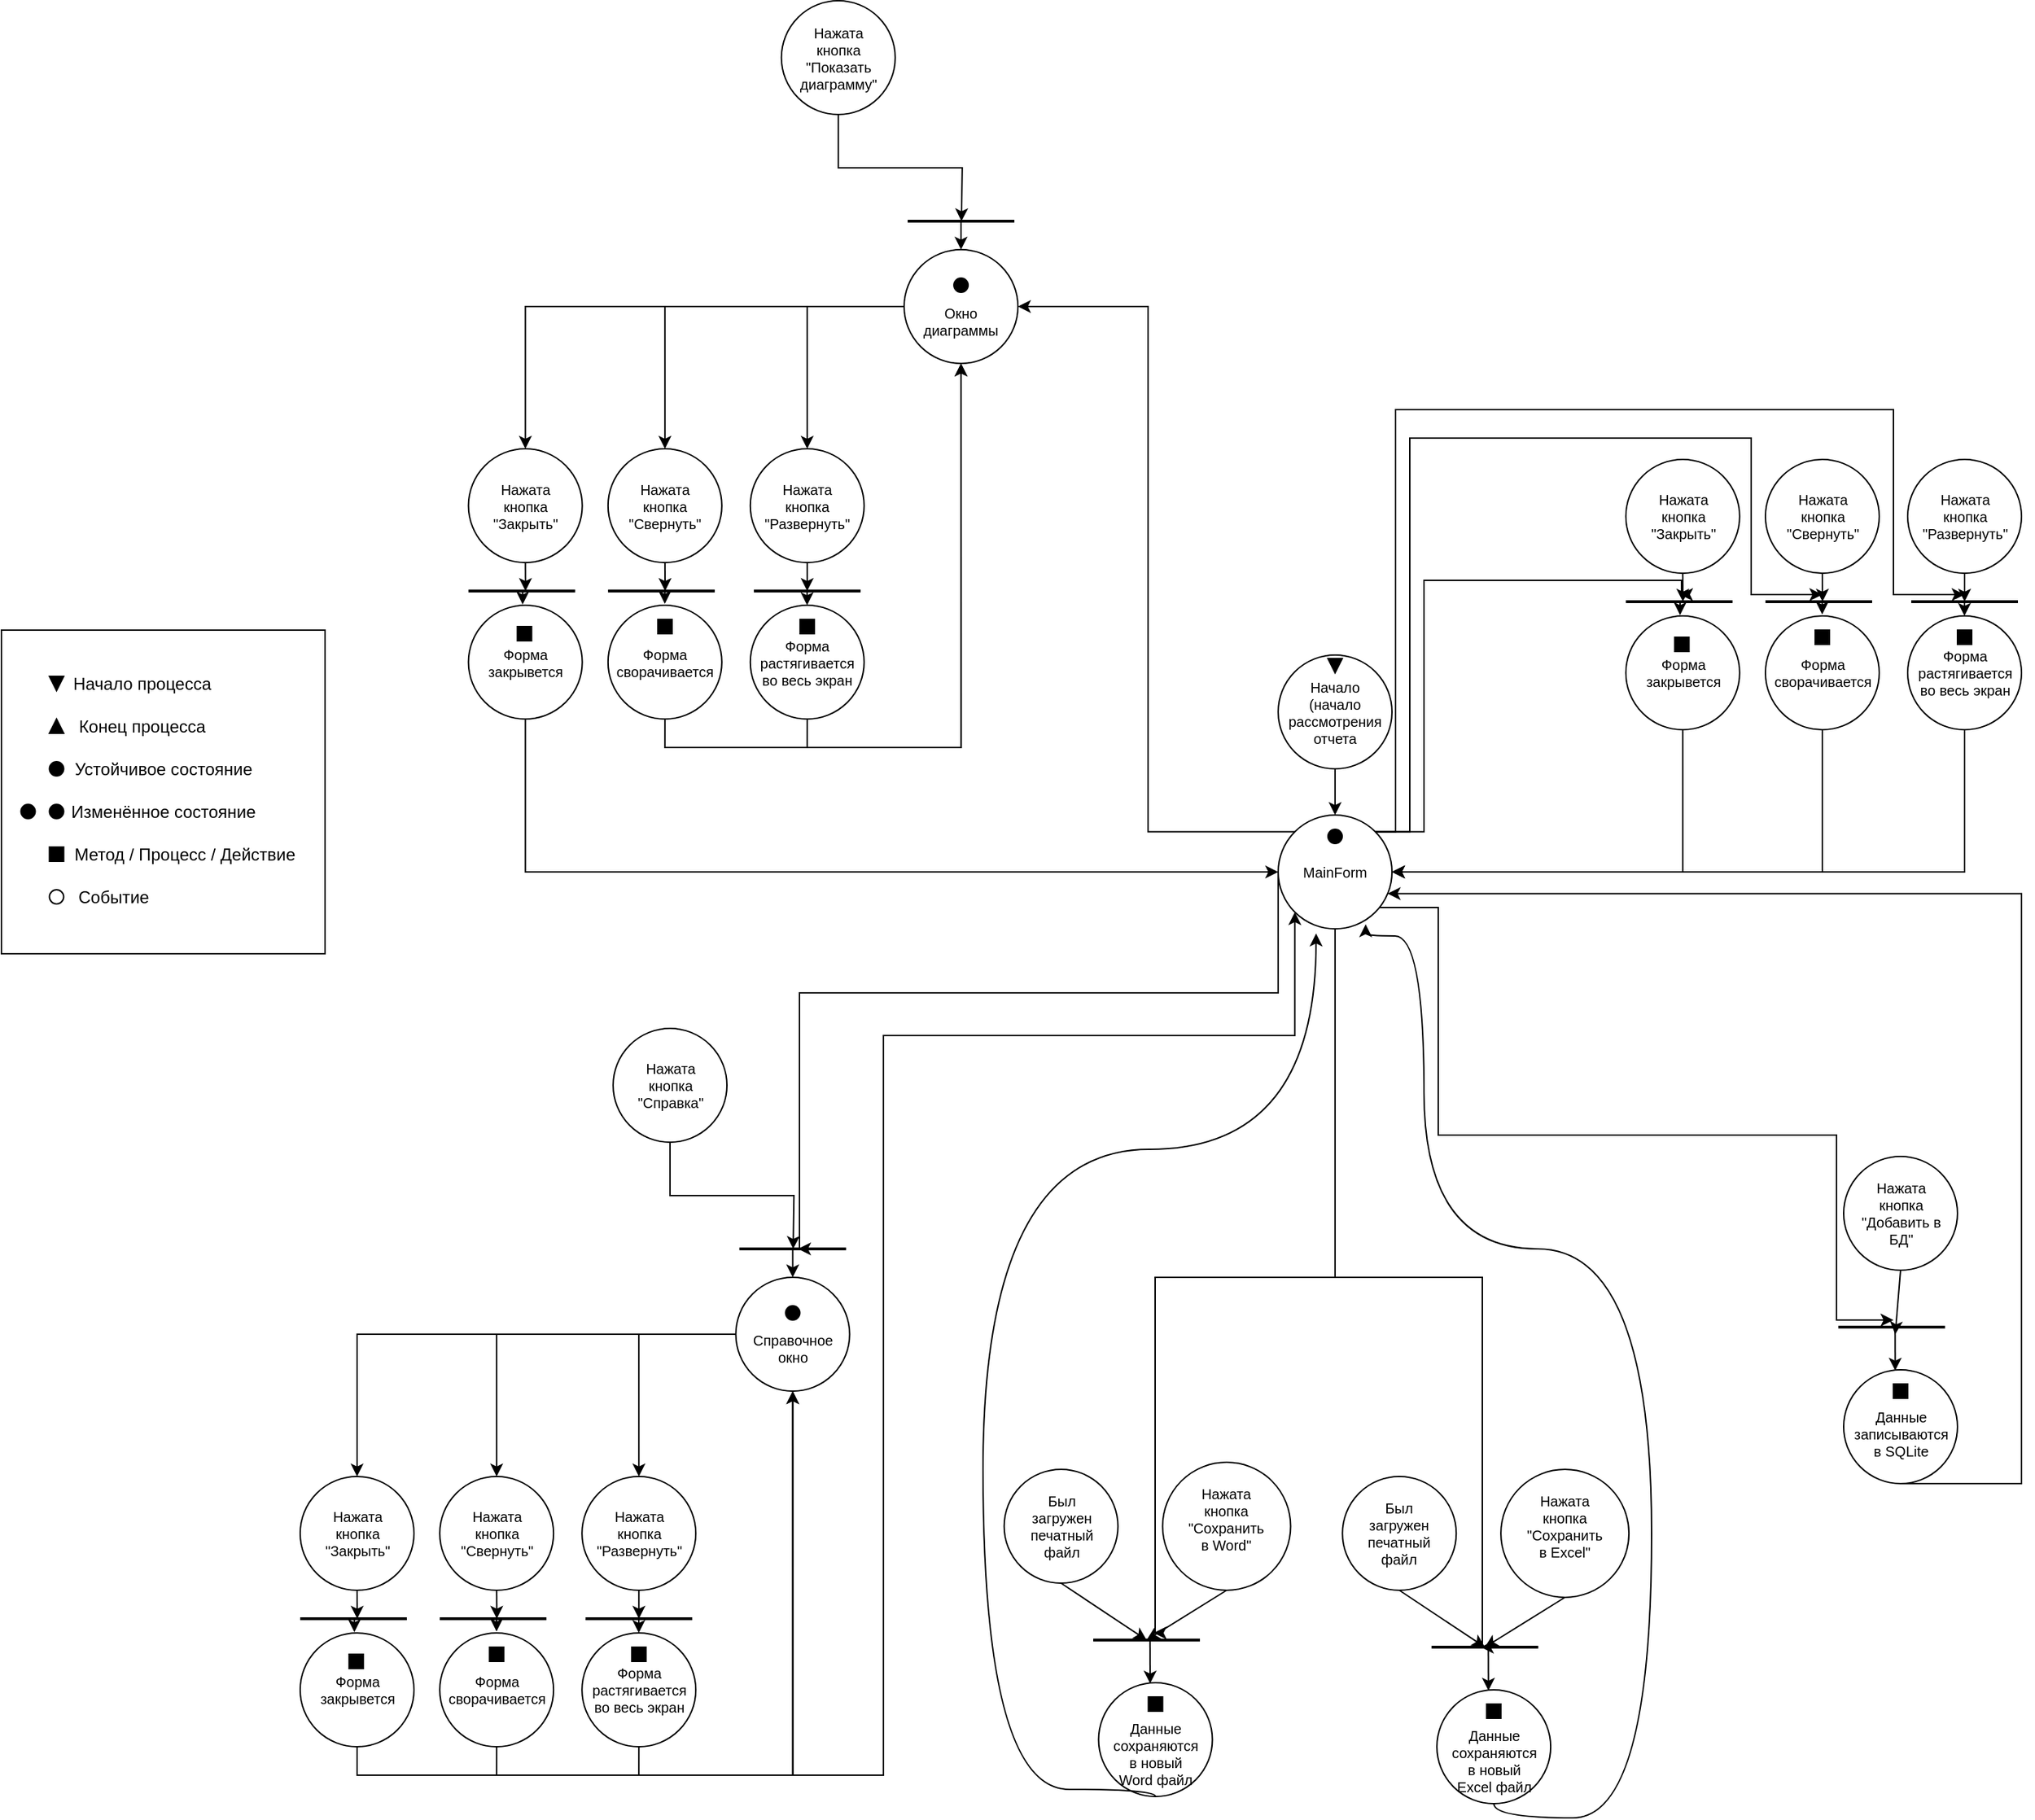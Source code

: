 <mxfile version="23.1.5" type="device">
  <diagram name="Page-1" id="nHMYM724kWh_E-jzE1MM">
    <mxGraphModel dx="3079" dy="2817" grid="1" gridSize="10" guides="1" tooltips="1" connect="1" arrows="1" fold="1" page="1" pageScale="1" pageWidth="850" pageHeight="1400" math="0" shadow="0">
      <root>
        <mxCell id="0" />
        <mxCell id="1" parent="0" />
        <mxCell id="jVnBFIT5BV6Da5XGVnSo-4" value="" style="ellipse;whiteSpace=wrap;html=1;aspect=fixed;fillColor=none;" parent="1" vertex="1">
          <mxGeometry x="397.5" y="32.5" width="80" height="80" as="geometry" />
        </mxCell>
        <mxCell id="jVnBFIT5BV6Da5XGVnSo-5" value="" style="triangle;whiteSpace=wrap;html=1;direction=south;fillColor=#000000;fontColor=#ffffff;strokeColor=#000000;" parent="1" vertex="1">
          <mxGeometry x="-466.25" y="47.5" width="10" height="10" as="geometry" />
        </mxCell>
        <mxCell id="jVnBFIT5BV6Da5XGVnSo-10" value="" style="triangle;whiteSpace=wrap;html=1;direction=south;fillColor=#000000;fontColor=#ffffff;strokeColor=#000000;" parent="1" vertex="1">
          <mxGeometry x="432.5" y="35" width="10" height="10" as="geometry" />
        </mxCell>
        <mxCell id="jVnBFIT5BV6Da5XGVnSo-12" value="Начало процесса" style="text;html=1;align=center;verticalAlign=middle;whiteSpace=wrap;rounded=0;" parent="1" vertex="1">
          <mxGeometry x="-456.25" y="37.5" width="110" height="30" as="geometry" />
        </mxCell>
        <mxCell id="jVnBFIT5BV6Da5XGVnSo-14" value="" style="triangle;whiteSpace=wrap;html=1;direction=north;fillColor=#000000;fontColor=#ffffff;strokeColor=#000000;" parent="1" vertex="1">
          <mxGeometry x="-466.25" y="77.5" width="10" height="10" as="geometry" />
        </mxCell>
        <mxCell id="jVnBFIT5BV6Da5XGVnSo-17" value="Конец процесса" style="text;html=1;align=center;verticalAlign=middle;whiteSpace=wrap;rounded=0;" parent="1" vertex="1">
          <mxGeometry x="-456.25" y="67.5" width="110" height="30" as="geometry" />
        </mxCell>
        <mxCell id="jVnBFIT5BV6Da5XGVnSo-18" value="" style="ellipse;whiteSpace=wrap;html=1;aspect=fixed;fillColor=#000000;" parent="1" vertex="1">
          <mxGeometry x="-466.25" y="107.5" width="10" height="10" as="geometry" />
        </mxCell>
        <mxCell id="jVnBFIT5BV6Da5XGVnSo-19" value="Устойчивое состояние" style="text;html=1;align=center;verticalAlign=middle;whiteSpace=wrap;rounded=0;" parent="1" vertex="1">
          <mxGeometry x="-456.25" y="97.5" width="140" height="30" as="geometry" />
        </mxCell>
        <mxCell id="jVnBFIT5BV6Da5XGVnSo-20" value="" style="ellipse;whiteSpace=wrap;html=1;aspect=fixed;fillColor=#000000;" parent="1" vertex="1">
          <mxGeometry x="-486.25" y="137.5" width="10" height="10" as="geometry" />
        </mxCell>
        <mxCell id="jVnBFIT5BV6Da5XGVnSo-21" value="" style="ellipse;whiteSpace=wrap;html=1;aspect=fixed;fillColor=#000000;" parent="1" vertex="1">
          <mxGeometry x="-466.25" y="137.5" width="10" height="10" as="geometry" />
        </mxCell>
        <mxCell id="jVnBFIT5BV6Da5XGVnSo-23" value="Изменённое состояние" style="text;html=1;align=center;verticalAlign=middle;whiteSpace=wrap;rounded=0;" parent="1" vertex="1">
          <mxGeometry x="-456.25" y="127.5" width="140" height="30" as="geometry" />
        </mxCell>
        <mxCell id="jVnBFIT5BV6Da5XGVnSo-24" value="" style="whiteSpace=wrap;html=1;aspect=fixed;fillColor=#000000;" parent="1" vertex="1">
          <mxGeometry x="-466.25" y="167.5" width="10" height="10" as="geometry" />
        </mxCell>
        <mxCell id="jVnBFIT5BV6Da5XGVnSo-25" value="Метод / Процесс / Действие" style="text;html=1;align=center;verticalAlign=middle;whiteSpace=wrap;rounded=0;" parent="1" vertex="1">
          <mxGeometry x="-456.25" y="157.5" width="170" height="30" as="geometry" />
        </mxCell>
        <mxCell id="jVnBFIT5BV6Da5XGVnSo-26" value="" style="ellipse;whiteSpace=wrap;html=1;aspect=fixed;" parent="1" vertex="1">
          <mxGeometry x="-466.25" y="197.5" width="10" height="10" as="geometry" />
        </mxCell>
        <mxCell id="jVnBFIT5BV6Da5XGVnSo-27" value="Событие" style="text;html=1;align=center;verticalAlign=middle;whiteSpace=wrap;rounded=0;" parent="1" vertex="1">
          <mxGeometry x="-456.25" y="187.5" width="70" height="30" as="geometry" />
        </mxCell>
        <mxCell id="jVnBFIT5BV6Da5XGVnSo-28" value="" style="whiteSpace=wrap;html=1;aspect=fixed;fillColor=none;" parent="1" vertex="1">
          <mxGeometry x="-500" y="15" width="227.5" height="227.5" as="geometry" />
        </mxCell>
        <mxCell id="jVnBFIT5BV6Da5XGVnSo-29" value="&lt;font style=&quot;font-size: 10px;&quot;&gt;Начало (начало рассмотрения отчета&lt;/font&gt;" style="text;html=1;align=center;verticalAlign=middle;rounded=0;fillColor=none;strokeWidth=2;strokeColor=none;fontSize=10;whiteSpace=wrap;" parent="1" vertex="1">
          <mxGeometry x="406.25" y="47.5" width="62.5" height="50" as="geometry" />
        </mxCell>
        <mxCell id="8_V0k7mfxFpGvZP9v4ZQ-107" style="edgeStyle=orthogonalEdgeStyle;rounded=0;orthogonalLoop=1;jettySize=auto;html=1;exitX=0;exitY=0.5;exitDx=0;exitDy=0;" edge="1" parent="1" source="jVnBFIT5BV6Da5XGVnSo-33">
          <mxGeometry relative="1" as="geometry">
            <mxPoint x="60" y="450" as="targetPoint" />
            <Array as="points">
              <mxPoint x="397" y="270" />
              <mxPoint x="61" y="270" />
              <mxPoint x="61" y="450" />
            </Array>
          </mxGeometry>
        </mxCell>
        <mxCell id="8_V0k7mfxFpGvZP9v4ZQ-113" style="edgeStyle=orthogonalEdgeStyle;rounded=0;orthogonalLoop=1;jettySize=auto;html=1;exitX=0.5;exitY=1;exitDx=0;exitDy=0;" edge="1" parent="1" source="jVnBFIT5BV6Da5XGVnSo-33">
          <mxGeometry relative="1" as="geometry">
            <mxPoint x="310" y="720" as="targetPoint" />
            <Array as="points">
              <mxPoint x="437" y="470" />
              <mxPoint x="311" y="470" />
              <mxPoint x="311" y="720" />
            </Array>
          </mxGeometry>
        </mxCell>
        <mxCell id="8_V0k7mfxFpGvZP9v4ZQ-115" style="edgeStyle=orthogonalEdgeStyle;rounded=0;orthogonalLoop=1;jettySize=auto;html=1;exitX=0.5;exitY=1;exitDx=0;exitDy=0;" edge="1" parent="1" source="jVnBFIT5BV6Da5XGVnSo-33">
          <mxGeometry relative="1" as="geometry">
            <mxPoint x="540" y="730" as="targetPoint" />
            <Array as="points">
              <mxPoint x="437" y="470" />
              <mxPoint x="541" y="470" />
              <mxPoint x="541" y="730" />
            </Array>
          </mxGeometry>
        </mxCell>
        <mxCell id="8_V0k7mfxFpGvZP9v4ZQ-144" style="edgeStyle=orthogonalEdgeStyle;rounded=0;orthogonalLoop=1;jettySize=auto;html=1;exitX=1;exitY=0;exitDx=0;exitDy=0;" edge="1" parent="1" source="jVnBFIT5BV6Da5XGVnSo-33">
          <mxGeometry relative="1" as="geometry">
            <mxPoint x="680" y="-10" as="targetPoint" />
            <Array as="points">
              <mxPoint x="500" y="157" />
              <mxPoint x="500" y="-20" />
              <mxPoint x="681" y="-20" />
              <mxPoint x="681" y="-10" />
            </Array>
          </mxGeometry>
        </mxCell>
        <mxCell id="8_V0k7mfxFpGvZP9v4ZQ-145" style="edgeStyle=orthogonalEdgeStyle;rounded=0;orthogonalLoop=1;jettySize=auto;html=1;exitX=1;exitY=0;exitDx=0;exitDy=0;" edge="1" parent="1" source="jVnBFIT5BV6Da5XGVnSo-33">
          <mxGeometry relative="1" as="geometry">
            <mxPoint x="780" y="-10" as="targetPoint" />
            <Array as="points">
              <mxPoint x="490" y="157" />
              <mxPoint x="490" y="-120" />
              <mxPoint x="730" y="-120" />
              <mxPoint x="730" y="-10" />
            </Array>
          </mxGeometry>
        </mxCell>
        <mxCell id="8_V0k7mfxFpGvZP9v4ZQ-146" style="edgeStyle=orthogonalEdgeStyle;rounded=0;orthogonalLoop=1;jettySize=auto;html=1;exitX=1;exitY=0;exitDx=0;exitDy=0;" edge="1" parent="1" source="jVnBFIT5BV6Da5XGVnSo-33">
          <mxGeometry relative="1" as="geometry">
            <mxPoint x="880" y="-10" as="targetPoint" />
            <Array as="points">
              <mxPoint x="480" y="157" />
              <mxPoint x="480" y="-140" />
              <mxPoint x="830" y="-140" />
              <mxPoint x="830" y="-10" />
            </Array>
          </mxGeometry>
        </mxCell>
        <mxCell id="8_V0k7mfxFpGvZP9v4ZQ-191" style="edgeStyle=orthogonalEdgeStyle;rounded=0;orthogonalLoop=1;jettySize=auto;html=1;exitX=0;exitY=0;exitDx=0;exitDy=0;entryX=1;entryY=0.5;entryDx=0;entryDy=0;" edge="1" parent="1" source="jVnBFIT5BV6Da5XGVnSo-33" target="8_V0k7mfxFpGvZP9v4ZQ-154">
          <mxGeometry relative="1" as="geometry" />
        </mxCell>
        <mxCell id="jVnBFIT5BV6Da5XGVnSo-33" value="" style="ellipse;whiteSpace=wrap;html=1;aspect=fixed;fillColor=none;" parent="1" vertex="1">
          <mxGeometry x="397.5" y="145" width="80" height="80" as="geometry" />
        </mxCell>
        <mxCell id="jVnBFIT5BV6Da5XGVnSo-36" value="" style="ellipse;whiteSpace=wrap;html=1;aspect=fixed;fillColor=#000000;" parent="1" vertex="1">
          <mxGeometry x="432.5" y="155" width="10" height="10" as="geometry" />
        </mxCell>
        <mxCell id="8_V0k7mfxFpGvZP9v4ZQ-188" style="edgeStyle=orthogonalEdgeStyle;rounded=0;orthogonalLoop=1;jettySize=auto;html=1;exitX=1;exitY=1;exitDx=0;exitDy=0;" edge="1" parent="1" source="jVnBFIT5BV6Da5XGVnSo-37">
          <mxGeometry relative="1" as="geometry">
            <mxPoint x="830" y="500" as="targetPoint" />
            <Array as="points">
              <mxPoint x="510" y="210" />
              <mxPoint x="510" y="370" />
              <mxPoint x="790" y="370" />
              <mxPoint x="790" y="500" />
            </Array>
          </mxGeometry>
        </mxCell>
        <mxCell id="jVnBFIT5BV6Da5XGVnSo-37" value="MainForm" style="text;html=1;align=center;verticalAlign=middle;rounded=0;fillColor=none;strokeWidth=2;strokeColor=none;fontSize=10;whiteSpace=wrap;" parent="1" vertex="1">
          <mxGeometry x="406.25" y="160" width="62.5" height="50" as="geometry" />
        </mxCell>
        <mxCell id="8_V0k7mfxFpGvZP9v4ZQ-109" style="edgeStyle=orthogonalEdgeStyle;rounded=0;orthogonalLoop=1;jettySize=auto;html=1;exitX=0;exitY=0.5;exitDx=0;exitDy=0;entryX=0.5;entryY=0;entryDx=0;entryDy=0;" edge="1" parent="1" source="jVnBFIT5BV6Da5XGVnSo-42" target="8_V0k7mfxFpGvZP9v4ZQ-75">
          <mxGeometry relative="1" as="geometry" />
        </mxCell>
        <mxCell id="8_V0k7mfxFpGvZP9v4ZQ-110" style="edgeStyle=orthogonalEdgeStyle;rounded=0;orthogonalLoop=1;jettySize=auto;html=1;exitX=0;exitY=0.5;exitDx=0;exitDy=0;entryX=0.5;entryY=0;entryDx=0;entryDy=0;" edge="1" parent="1" source="jVnBFIT5BV6Da5XGVnSo-42" target="8_V0k7mfxFpGvZP9v4ZQ-73">
          <mxGeometry relative="1" as="geometry" />
        </mxCell>
        <mxCell id="8_V0k7mfxFpGvZP9v4ZQ-111" style="edgeStyle=orthogonalEdgeStyle;rounded=0;orthogonalLoop=1;jettySize=auto;html=1;exitX=0;exitY=0.5;exitDx=0;exitDy=0;entryX=0.5;entryY=0;entryDx=0;entryDy=0;" edge="1" parent="1" source="jVnBFIT5BV6Da5XGVnSo-42" target="8_V0k7mfxFpGvZP9v4ZQ-71">
          <mxGeometry relative="1" as="geometry" />
        </mxCell>
        <mxCell id="jVnBFIT5BV6Da5XGVnSo-42" value="" style="ellipse;whiteSpace=wrap;html=1;aspect=fixed;fillColor=none;" parent="1" vertex="1">
          <mxGeometry x="16.25" y="470" width="80" height="80" as="geometry" />
        </mxCell>
        <mxCell id="jVnBFIT5BV6Da5XGVnSo-112" value="&lt;font size=&quot;1&quot;&gt;Справочное окно&lt;/font&gt;" style="text;html=1;align=center;verticalAlign=middle;rounded=0;fillColor=none;strokeWidth=2;strokeColor=none;fontSize=10;whiteSpace=wrap;" parent="1" vertex="1">
          <mxGeometry x="25.94" y="510" width="60.62" height="20" as="geometry" />
        </mxCell>
        <mxCell id="99cMVNxfS5Q4umWrUMVF-26" style="edgeStyle=orthogonalEdgeStyle;rounded=0;orthogonalLoop=1;jettySize=auto;html=1;exitX=0.5;exitY=1;exitDx=0;exitDy=0;" parent="1" source="jVnBFIT5BV6Da5XGVnSo-148" edge="1">
          <mxGeometry relative="1" as="geometry">
            <mxPoint x="56.554" y="450" as="targetPoint" />
          </mxGeometry>
        </mxCell>
        <mxCell id="jVnBFIT5BV6Da5XGVnSo-148" value="" style="ellipse;whiteSpace=wrap;html=1;aspect=fixed;fillColor=none;" parent="1" vertex="1">
          <mxGeometry x="-70" y="295" width="80" height="80" as="geometry" />
        </mxCell>
        <mxCell id="jVnBFIT5BV6Da5XGVnSo-149" value="&lt;font size=&quot;1&quot;&gt;Нажата кнопка &quot;Справка&quot;&lt;br&gt;&lt;/font&gt;" style="text;html=1;align=center;verticalAlign=middle;rounded=0;fillColor=none;strokeWidth=2;strokeColor=none;fontSize=10;whiteSpace=wrap;" parent="1" vertex="1">
          <mxGeometry x="-60.31" y="325" width="60.62" height="20" as="geometry" />
        </mxCell>
        <mxCell id="jVnBFIT5BV6Da5XGVnSo-150" value="" style="endArrow=none;html=1;rounded=0;strokeWidth=2;" parent="1" edge="1">
          <mxGeometry width="50" height="50" relative="1" as="geometry">
            <mxPoint x="18.75" y="450" as="sourcePoint" />
            <mxPoint x="93.75" y="450" as="targetPoint" />
          </mxGeometry>
        </mxCell>
        <mxCell id="jVnBFIT5BV6Da5XGVnSo-153" value="" style="endArrow=classic;html=1;rounded=0;entryX=0.5;entryY=0;entryDx=0;entryDy=0;" parent="1" target="jVnBFIT5BV6Da5XGVnSo-42" edge="1">
          <mxGeometry width="50" height="50" relative="1" as="geometry">
            <mxPoint x="56.25" y="450" as="sourcePoint" />
            <mxPoint x="66.25" y="430" as="targetPoint" />
          </mxGeometry>
        </mxCell>
        <mxCell id="99cMVNxfS5Q4umWrUMVF-21" value="" style="ellipse;whiteSpace=wrap;html=1;aspect=fixed;fillColor=#000000;" parent="1" vertex="1">
          <mxGeometry x="51.25" y="490" width="10" height="10" as="geometry" />
        </mxCell>
        <mxCell id="99cMVNxfS5Q4umWrUMVF-27" value="" style="endArrow=none;html=1;rounded=0;strokeWidth=2;" parent="1" edge="1">
          <mxGeometry width="50" height="50" relative="1" as="geometry">
            <mxPoint x="267.5" y="725" as="sourcePoint" />
            <mxPoint x="342.5" y="725" as="targetPoint" />
          </mxGeometry>
        </mxCell>
        <mxCell id="99cMVNxfS5Q4umWrUMVF-28" value="" style="endArrow=classic;html=1;rounded=0;entryX=0.453;entryY=0.007;entryDx=0;entryDy=0;entryPerimeter=0;" parent="1" edge="1">
          <mxGeometry width="50" height="50" relative="1" as="geometry">
            <mxPoint x="307.41" y="725" as="sourcePoint" />
            <mxPoint x="307.49" y="755.56" as="targetPoint" />
          </mxGeometry>
        </mxCell>
        <mxCell id="cVFr7yRleSdVNO2gR8RI-4" value="" style="endArrow=classic;html=1;rounded=0;exitX=0.5;exitY=1;exitDx=0;exitDy=0;entryX=0.5;entryY=0;entryDx=0;entryDy=0;" parent="1" source="jVnBFIT5BV6Da5XGVnSo-4" target="jVnBFIT5BV6Da5XGVnSo-33" edge="1">
          <mxGeometry width="50" height="50" relative="1" as="geometry">
            <mxPoint x="290" y="300" as="sourcePoint" />
            <mxPoint x="437.5" y="125" as="targetPoint" />
          </mxGeometry>
        </mxCell>
        <mxCell id="cVFr7yRleSdVNO2gR8RI-6" value="" style="ellipse;whiteSpace=wrap;html=1;aspect=fixed;fillColor=none;" parent="1" vertex="1">
          <mxGeometry x="204.86" y="605" width="80" height="80" as="geometry" />
        </mxCell>
        <mxCell id="cVFr7yRleSdVNO2gR8RI-7" value="&lt;font size=&quot;1&quot;&gt;Был загружен печатный файл&lt;br&gt;&lt;/font&gt;" style="text;html=1;align=center;verticalAlign=middle;rounded=0;fillColor=none;strokeWidth=2;strokeColor=none;fontSize=10;whiteSpace=wrap;" parent="1" vertex="1">
          <mxGeometry x="214.55" y="635" width="60.62" height="20" as="geometry" />
        </mxCell>
        <mxCell id="cVFr7yRleSdVNO2gR8RI-8" value="" style="endArrow=classic;html=1;rounded=0;exitX=0.5;exitY=1;exitDx=0;exitDy=0;" parent="1" source="cVFr7yRleSdVNO2gR8RI-6" edge="1">
          <mxGeometry width="50" height="50" relative="1" as="geometry">
            <mxPoint x="225" y="635" as="sourcePoint" />
            <mxPoint x="305" y="725" as="targetPoint" />
          </mxGeometry>
        </mxCell>
        <mxCell id="cVFr7yRleSdVNO2gR8RI-9" value="" style="ellipse;whiteSpace=wrap;html=1;aspect=fixed;fillColor=none;" parent="1" vertex="1">
          <mxGeometry x="316.25" y="600" width="90" height="90" as="geometry" />
        </mxCell>
        <mxCell id="cVFr7yRleSdVNO2gR8RI-10" value="Нажата кнопка &quot;Сохранить в Word&quot;&lt;font size=&quot;1&quot;&gt;&lt;br&gt;&lt;/font&gt;" style="text;html=1;align=center;verticalAlign=middle;rounded=0;fillColor=none;strokeWidth=2;strokeColor=none;fontSize=10;whiteSpace=wrap;" parent="1" vertex="1">
          <mxGeometry x="331.09" y="630" width="60.31" height="20" as="geometry" />
        </mxCell>
        <mxCell id="cVFr7yRleSdVNO2gR8RI-11" value="" style="endArrow=classic;html=1;rounded=0;exitX=0.5;exitY=1;exitDx=0;exitDy=0;" parent="1" source="cVFr7yRleSdVNO2gR8RI-9" edge="1">
          <mxGeometry width="50" height="50" relative="1" as="geometry">
            <mxPoint x="405" y="585" as="sourcePoint" />
            <mxPoint x="305" y="725" as="targetPoint" />
          </mxGeometry>
        </mxCell>
        <mxCell id="cVFr7yRleSdVNO2gR8RI-21" value="" style="ellipse;whiteSpace=wrap;html=1;aspect=fixed;fillColor=none;" parent="1" vertex="1">
          <mxGeometry x="271.25" y="755" width="80" height="80" as="geometry" />
        </mxCell>
        <mxCell id="cVFr7yRleSdVNO2gR8RI-22" value="Данные сохраняются в новый Word файл&lt;font size=&quot;1&quot;&gt;&lt;br&gt;&lt;/font&gt;" style="text;html=1;align=center;verticalAlign=middle;rounded=0;fillColor=none;strokeWidth=2;strokeColor=none;fontSize=10;whiteSpace=wrap;" parent="1" vertex="1">
          <mxGeometry x="284.86" y="795" width="52.81" height="20" as="geometry" />
        </mxCell>
        <mxCell id="cVFr7yRleSdVNO2gR8RI-23" value="" style="whiteSpace=wrap;html=1;aspect=fixed;fillColor=#000000;" parent="1" vertex="1">
          <mxGeometry x="306.25" y="765" width="10" height="10" as="geometry" />
        </mxCell>
        <mxCell id="NhHnIEGPWBSdgA2dh0-2-4" value="" style="ellipse;whiteSpace=wrap;html=1;aspect=fixed;fillColor=none;" parent="1" vertex="1">
          <mxGeometry x="795.0" y="385" width="80" height="80" as="geometry" />
        </mxCell>
        <mxCell id="NhHnIEGPWBSdgA2dh0-2-5" value="&lt;font size=&quot;1&quot;&gt;Нажата кнопка&lt;br&gt;&quot;Добавить в БД&quot;&lt;br&gt;&lt;/font&gt;" style="text;html=1;align=center;verticalAlign=middle;rounded=0;fillColor=none;strokeWidth=2;strokeColor=none;fontSize=10;whiteSpace=wrap;" parent="1" vertex="1">
          <mxGeometry x="804.69" y="415" width="60.62" height="20" as="geometry" />
        </mxCell>
        <mxCell id="NhHnIEGPWBSdgA2dh0-2-6" value="" style="endArrow=none;html=1;rounded=0;strokeWidth=2;" parent="1" edge="1">
          <mxGeometry width="50" height="50" relative="1" as="geometry">
            <mxPoint x="791.25" y="505" as="sourcePoint" />
            <mxPoint x="866.25" y="505" as="targetPoint" />
          </mxGeometry>
        </mxCell>
        <mxCell id="NhHnIEGPWBSdgA2dh0-2-7" value="" style="endArrow=classic;html=1;rounded=0;entryX=0.453;entryY=0.007;entryDx=0;entryDy=0;entryPerimeter=0;" parent="1" edge="1">
          <mxGeometry width="50" height="50" relative="1" as="geometry">
            <mxPoint x="831.16" y="505" as="sourcePoint" />
            <mxPoint x="831.24" y="535.56" as="targetPoint" />
          </mxGeometry>
        </mxCell>
        <mxCell id="8_V0k7mfxFpGvZP9v4ZQ-189" style="edgeStyle=orthogonalEdgeStyle;rounded=0;orthogonalLoop=1;jettySize=auto;html=1;exitX=0.5;exitY=1;exitDx=0;exitDy=0;entryX=0.962;entryY=0.69;entryDx=0;entryDy=0;entryPerimeter=0;" edge="1" parent="1" source="NhHnIEGPWBSdgA2dh0-2-8" target="jVnBFIT5BV6Da5XGVnSo-33">
          <mxGeometry relative="1" as="geometry">
            <mxPoint x="920" y="320" as="targetPoint" />
            <Array as="points">
              <mxPoint x="920" y="615" />
              <mxPoint x="920" y="200" />
            </Array>
          </mxGeometry>
        </mxCell>
        <mxCell id="NhHnIEGPWBSdgA2dh0-2-8" value="" style="ellipse;whiteSpace=wrap;html=1;aspect=fixed;fillColor=none;" parent="1" vertex="1">
          <mxGeometry x="795" y="535" width="80" height="80" as="geometry" />
        </mxCell>
        <mxCell id="NhHnIEGPWBSdgA2dh0-2-9" value="Данные записываются в SQLite" style="text;html=1;align=center;verticalAlign=middle;rounded=0;fillColor=none;strokeWidth=2;strokeColor=none;fontSize=10;whiteSpace=wrap;" parent="1" vertex="1">
          <mxGeometry x="808.6" y="570" width="52.81" height="20" as="geometry" />
        </mxCell>
        <mxCell id="NhHnIEGPWBSdgA2dh0-2-10" value="" style="whiteSpace=wrap;html=1;aspect=fixed;fillColor=#000000;" parent="1" vertex="1">
          <mxGeometry x="830" y="545" width="10" height="10" as="geometry" />
        </mxCell>
        <mxCell id="NhHnIEGPWBSdgA2dh0-2-12" value="" style="endArrow=classic;html=1;rounded=0;exitX=0.5;exitY=1;exitDx=0;exitDy=0;" parent="1" source="NhHnIEGPWBSdgA2dh0-2-4" edge="1">
          <mxGeometry width="50" height="50" relative="1" as="geometry">
            <mxPoint x="751.25" y="620" as="sourcePoint" />
            <mxPoint x="831.25" y="510" as="targetPoint" />
          </mxGeometry>
        </mxCell>
        <mxCell id="8_V0k7mfxFpGvZP9v4ZQ-71" value="" style="ellipse;whiteSpace=wrap;html=1;aspect=fixed;fillColor=none;" vertex="1" parent="1">
          <mxGeometry x="-290" y="610" width="80" height="80" as="geometry" />
        </mxCell>
        <mxCell id="8_V0k7mfxFpGvZP9v4ZQ-72" value="Нажата кнопка &quot;Закрыть&quot;" style="text;html=1;align=center;verticalAlign=middle;rounded=0;fillColor=none;strokeWidth=2;strokeColor=none;fontSize=10;whiteSpace=wrap;" vertex="1" parent="1">
          <mxGeometry x="-281.25" y="625" width="62.5" height="50" as="geometry" />
        </mxCell>
        <mxCell id="8_V0k7mfxFpGvZP9v4ZQ-73" value="" style="ellipse;whiteSpace=wrap;html=1;aspect=fixed;fillColor=none;" vertex="1" parent="1">
          <mxGeometry x="-191.88" y="610" width="80" height="80" as="geometry" />
        </mxCell>
        <mxCell id="8_V0k7mfxFpGvZP9v4ZQ-74" value="Нажата кнопка &quot;Свернуть&quot;" style="text;html=1;align=center;verticalAlign=middle;rounded=0;fillColor=none;strokeWidth=2;strokeColor=none;fontSize=10;whiteSpace=wrap;" vertex="1" parent="1">
          <mxGeometry x="-183.13" y="625" width="62.5" height="50" as="geometry" />
        </mxCell>
        <mxCell id="8_V0k7mfxFpGvZP9v4ZQ-75" value="" style="ellipse;whiteSpace=wrap;html=1;aspect=fixed;fillColor=none;" vertex="1" parent="1">
          <mxGeometry x="-91.88" y="610" width="80" height="80" as="geometry" />
        </mxCell>
        <mxCell id="8_V0k7mfxFpGvZP9v4ZQ-76" value="Нажата кнопка &quot;Развернуть&quot;" style="text;html=1;align=center;verticalAlign=middle;rounded=0;fillColor=none;strokeWidth=2;strokeColor=none;fontSize=10;whiteSpace=wrap;" vertex="1" parent="1">
          <mxGeometry x="-83.13" y="625" width="62.5" height="50" as="geometry" />
        </mxCell>
        <mxCell id="8_V0k7mfxFpGvZP9v4ZQ-106" style="edgeStyle=orthogonalEdgeStyle;rounded=0;orthogonalLoop=1;jettySize=auto;html=1;entryX=0;entryY=1;entryDx=0;entryDy=0;exitX=0.5;exitY=1;exitDx=0;exitDy=0;" edge="1" parent="1" source="8_V0k7mfxFpGvZP9v4ZQ-77" target="jVnBFIT5BV6Da5XGVnSo-33">
          <mxGeometry relative="1" as="geometry">
            <Array as="points">
              <mxPoint x="-250" y="820" />
              <mxPoint x="120" y="820" />
              <mxPoint x="120" y="300" />
              <mxPoint x="409" y="300" />
            </Array>
          </mxGeometry>
        </mxCell>
        <mxCell id="8_V0k7mfxFpGvZP9v4ZQ-77" value="" style="ellipse;whiteSpace=wrap;html=1;aspect=fixed;fillColor=none;" vertex="1" parent="1">
          <mxGeometry x="-290" y="720" width="80" height="80" as="geometry" />
        </mxCell>
        <mxCell id="8_V0k7mfxFpGvZP9v4ZQ-78" value="Форма закрывется" style="text;html=1;align=center;verticalAlign=middle;rounded=0;fillColor=none;strokeWidth=2;strokeColor=none;fontSize=10;whiteSpace=wrap;" vertex="1" parent="1">
          <mxGeometry x="-281.25" y="735" width="62.5" height="50" as="geometry" />
        </mxCell>
        <mxCell id="8_V0k7mfxFpGvZP9v4ZQ-112" style="edgeStyle=orthogonalEdgeStyle;rounded=0;orthogonalLoop=1;jettySize=auto;html=1;exitX=0.5;exitY=1;exitDx=0;exitDy=0;entryX=0.5;entryY=1;entryDx=0;entryDy=0;" edge="1" parent="1" source="8_V0k7mfxFpGvZP9v4ZQ-79" target="jVnBFIT5BV6Da5XGVnSo-42">
          <mxGeometry relative="1" as="geometry" />
        </mxCell>
        <mxCell id="8_V0k7mfxFpGvZP9v4ZQ-79" value="" style="ellipse;whiteSpace=wrap;html=1;aspect=fixed;fillColor=none;" vertex="1" parent="1">
          <mxGeometry x="-191.88" y="720" width="80" height="80" as="geometry" />
        </mxCell>
        <mxCell id="8_V0k7mfxFpGvZP9v4ZQ-80" value="Форма сворачивается" style="text;html=1;align=center;verticalAlign=middle;rounded=0;fillColor=none;strokeWidth=2;strokeColor=none;fontSize=10;whiteSpace=wrap;" vertex="1" parent="1">
          <mxGeometry x="-183.13" y="735" width="62.5" height="50" as="geometry" />
        </mxCell>
        <mxCell id="8_V0k7mfxFpGvZP9v4ZQ-108" style="edgeStyle=orthogonalEdgeStyle;rounded=0;orthogonalLoop=1;jettySize=auto;html=1;exitX=0.5;exitY=1;exitDx=0;exitDy=0;entryX=0.5;entryY=1;entryDx=0;entryDy=0;" edge="1" parent="1" source="8_V0k7mfxFpGvZP9v4ZQ-81" target="jVnBFIT5BV6Da5XGVnSo-42">
          <mxGeometry relative="1" as="geometry" />
        </mxCell>
        <mxCell id="8_V0k7mfxFpGvZP9v4ZQ-81" value="" style="ellipse;whiteSpace=wrap;html=1;aspect=fixed;fillColor=none;" vertex="1" parent="1">
          <mxGeometry x="-91.88" y="720" width="80" height="80" as="geometry" />
        </mxCell>
        <mxCell id="8_V0k7mfxFpGvZP9v4ZQ-82" value="Форма растягивается во весь экран" style="text;html=1;align=center;verticalAlign=middle;rounded=0;fillColor=none;strokeWidth=2;strokeColor=none;fontSize=10;whiteSpace=wrap;" vertex="1" parent="1">
          <mxGeometry x="-83.13" y="735" width="62.5" height="50" as="geometry" />
        </mxCell>
        <mxCell id="8_V0k7mfxFpGvZP9v4ZQ-83" value="" style="endArrow=none;html=1;rounded=0;strokeWidth=2;" edge="1" parent="1">
          <mxGeometry width="50" height="50" relative="1" as="geometry">
            <mxPoint x="-290" y="710" as="sourcePoint" />
            <mxPoint x="-215" y="710" as="targetPoint" />
          </mxGeometry>
        </mxCell>
        <mxCell id="8_V0k7mfxFpGvZP9v4ZQ-84" value="" style="endArrow=none;html=1;rounded=0;strokeWidth=2;" edge="1" parent="1">
          <mxGeometry width="50" height="50" relative="1" as="geometry">
            <mxPoint x="-191.88" y="710" as="sourcePoint" />
            <mxPoint x="-116.88" y="710" as="targetPoint" />
          </mxGeometry>
        </mxCell>
        <mxCell id="8_V0k7mfxFpGvZP9v4ZQ-85" value="" style="endArrow=none;html=1;rounded=0;strokeWidth=2;" edge="1" parent="1">
          <mxGeometry width="50" height="50" relative="1" as="geometry">
            <mxPoint x="-89.38" y="710" as="sourcePoint" />
            <mxPoint x="-14.38" y="710" as="targetPoint" />
          </mxGeometry>
        </mxCell>
        <mxCell id="8_V0k7mfxFpGvZP9v4ZQ-86" value="" style="endArrow=classic;html=1;rounded=0;exitX=0.5;exitY=1;exitDx=0;exitDy=0;" edge="1" parent="1" source="8_V0k7mfxFpGvZP9v4ZQ-71">
          <mxGeometry width="50" height="50" relative="1" as="geometry">
            <mxPoint x="-431.88" y="660" as="sourcePoint" />
            <mxPoint x="-249.88" y="710" as="targetPoint" />
          </mxGeometry>
        </mxCell>
        <mxCell id="8_V0k7mfxFpGvZP9v4ZQ-87" value="" style="endArrow=classic;html=1;rounded=0;exitX=0.5;exitY=1;exitDx=0;exitDy=0;" edge="1" parent="1" source="8_V0k7mfxFpGvZP9v4ZQ-73">
          <mxGeometry width="50" height="50" relative="1" as="geometry">
            <mxPoint x="-423.76" y="660" as="sourcePoint" />
            <mxPoint x="-151.76" y="710" as="targetPoint" />
          </mxGeometry>
        </mxCell>
        <mxCell id="8_V0k7mfxFpGvZP9v4ZQ-88" value="" style="endArrow=classic;html=1;rounded=0;exitX=0.5;exitY=1;exitDx=0;exitDy=0;" edge="1" parent="1" source="8_V0k7mfxFpGvZP9v4ZQ-75">
          <mxGeometry width="50" height="50" relative="1" as="geometry">
            <mxPoint x="-411.88" y="660" as="sourcePoint" />
            <mxPoint x="-51.88" y="710" as="targetPoint" />
          </mxGeometry>
        </mxCell>
        <mxCell id="8_V0k7mfxFpGvZP9v4ZQ-89" value="" style="whiteSpace=wrap;html=1;aspect=fixed;fillColor=#000000;" vertex="1" parent="1">
          <mxGeometry x="-255.62" y="735" width="10" height="10" as="geometry" />
        </mxCell>
        <mxCell id="8_V0k7mfxFpGvZP9v4ZQ-90" value="" style="whiteSpace=wrap;html=1;aspect=fixed;fillColor=#000000;" vertex="1" parent="1">
          <mxGeometry x="-156.88" y="730" width="10" height="10" as="geometry" />
        </mxCell>
        <mxCell id="8_V0k7mfxFpGvZP9v4ZQ-91" value="" style="whiteSpace=wrap;html=1;aspect=fixed;fillColor=#000000;" vertex="1" parent="1">
          <mxGeometry x="-56.88" y="730" width="10" height="10" as="geometry" />
        </mxCell>
        <mxCell id="8_V0k7mfxFpGvZP9v4ZQ-92" value="" style="endArrow=classic;html=1;rounded=0;entryX=0.476;entryY=-0.007;entryDx=0;entryDy=0;entryPerimeter=0;" edge="1" parent="1" target="8_V0k7mfxFpGvZP9v4ZQ-77">
          <mxGeometry width="50" height="50" relative="1" as="geometry">
            <mxPoint x="-251.88" y="710" as="sourcePoint" />
            <mxPoint x="-261.88" y="680" as="targetPoint" />
          </mxGeometry>
        </mxCell>
        <mxCell id="8_V0k7mfxFpGvZP9v4ZQ-93" value="" style="endArrow=classic;html=1;rounded=0;entryX=0.476;entryY=-0.007;entryDx=0;entryDy=0;entryPerimeter=0;" edge="1" parent="1">
          <mxGeometry width="50" height="50" relative="1" as="geometry">
            <mxPoint x="-151.96" y="710" as="sourcePoint" />
            <mxPoint x="-151.96" y="719" as="targetPoint" />
          </mxGeometry>
        </mxCell>
        <mxCell id="8_V0k7mfxFpGvZP9v4ZQ-94" value="" style="endArrow=classic;html=1;rounded=0;entryX=0.476;entryY=-0.007;entryDx=0;entryDy=0;entryPerimeter=0;" edge="1" parent="1">
          <mxGeometry width="50" height="50" relative="1" as="geometry">
            <mxPoint x="-51.96" y="711" as="sourcePoint" />
            <mxPoint x="-51.96" y="720" as="targetPoint" />
          </mxGeometry>
        </mxCell>
        <mxCell id="8_V0k7mfxFpGvZP9v4ZQ-95" value="" style="endArrow=none;html=1;rounded=0;strokeWidth=2;" edge="1" parent="1">
          <mxGeometry width="50" height="50" relative="1" as="geometry">
            <mxPoint x="505.31" y="730" as="sourcePoint" />
            <mxPoint x="580.31" y="730" as="targetPoint" />
          </mxGeometry>
        </mxCell>
        <mxCell id="8_V0k7mfxFpGvZP9v4ZQ-96" value="" style="endArrow=classic;html=1;rounded=0;entryX=0.453;entryY=0.007;entryDx=0;entryDy=0;entryPerimeter=0;" edge="1" parent="1">
          <mxGeometry width="50" height="50" relative="1" as="geometry">
            <mxPoint x="545.22" y="730" as="sourcePoint" />
            <mxPoint x="545.3" y="760.56" as="targetPoint" />
          </mxGeometry>
        </mxCell>
        <mxCell id="8_V0k7mfxFpGvZP9v4ZQ-97" value="" style="ellipse;whiteSpace=wrap;html=1;aspect=fixed;fillColor=none;" vertex="1" parent="1">
          <mxGeometry x="442.67" y="610" width="80" height="80" as="geometry" />
        </mxCell>
        <mxCell id="8_V0k7mfxFpGvZP9v4ZQ-98" value="&lt;font size=&quot;1&quot;&gt;Был загружен печатный файл&lt;br&gt;&lt;/font&gt;" style="text;html=1;align=center;verticalAlign=middle;rounded=0;fillColor=none;strokeWidth=2;strokeColor=none;fontSize=10;whiteSpace=wrap;" vertex="1" parent="1">
          <mxGeometry x="452.36" y="640" width="60.62" height="20" as="geometry" />
        </mxCell>
        <mxCell id="8_V0k7mfxFpGvZP9v4ZQ-99" value="" style="endArrow=classic;html=1;rounded=0;exitX=0.5;exitY=1;exitDx=0;exitDy=0;" edge="1" parent="1" source="8_V0k7mfxFpGvZP9v4ZQ-97">
          <mxGeometry width="50" height="50" relative="1" as="geometry">
            <mxPoint x="462.81" y="640" as="sourcePoint" />
            <mxPoint x="542.81" y="730" as="targetPoint" />
          </mxGeometry>
        </mxCell>
        <mxCell id="8_V0k7mfxFpGvZP9v4ZQ-100" value="" style="ellipse;whiteSpace=wrap;html=1;aspect=fixed;fillColor=none;" vertex="1" parent="1">
          <mxGeometry x="554.06" y="605" width="90" height="90" as="geometry" />
        </mxCell>
        <mxCell id="8_V0k7mfxFpGvZP9v4ZQ-101" value="Нажата кнопка &quot;Сохранить в Excel&quot;&lt;font size=&quot;1&quot;&gt;&lt;br&gt;&lt;/font&gt;" style="text;html=1;align=center;verticalAlign=middle;rounded=0;fillColor=none;strokeWidth=2;strokeColor=none;fontSize=10;whiteSpace=wrap;" vertex="1" parent="1">
          <mxGeometry x="568.9" y="635" width="60.31" height="20" as="geometry" />
        </mxCell>
        <mxCell id="8_V0k7mfxFpGvZP9v4ZQ-102" value="" style="endArrow=classic;html=1;rounded=0;exitX=0.5;exitY=1;exitDx=0;exitDy=0;" edge="1" parent="1" source="8_V0k7mfxFpGvZP9v4ZQ-100">
          <mxGeometry width="50" height="50" relative="1" as="geometry">
            <mxPoint x="642.81" y="590" as="sourcePoint" />
            <mxPoint x="542.81" y="730" as="targetPoint" />
          </mxGeometry>
        </mxCell>
        <mxCell id="8_V0k7mfxFpGvZP9v4ZQ-119" style="edgeStyle=orthogonalEdgeStyle;rounded=0;orthogonalLoop=1;jettySize=auto;html=1;exitX=0.5;exitY=1;exitDx=0;exitDy=0;curved=1;entryX=0.769;entryY=0.96;entryDx=0;entryDy=0;entryPerimeter=0;" edge="1" parent="1" source="8_V0k7mfxFpGvZP9v4ZQ-103" target="jVnBFIT5BV6Da5XGVnSo-33">
          <mxGeometry relative="1" as="geometry">
            <mxPoint x="440" y="230" as="targetPoint" />
            <Array as="points">
              <mxPoint x="549" y="850" />
              <mxPoint x="660" y="850" />
              <mxPoint x="660" y="450" />
              <mxPoint x="500" y="450" />
              <mxPoint x="500" y="230" />
              <mxPoint x="459" y="230" />
            </Array>
          </mxGeometry>
        </mxCell>
        <mxCell id="8_V0k7mfxFpGvZP9v4ZQ-103" value="" style="ellipse;whiteSpace=wrap;html=1;aspect=fixed;fillColor=none;" vertex="1" parent="1">
          <mxGeometry x="509.06" y="760" width="80" height="80" as="geometry" />
        </mxCell>
        <mxCell id="8_V0k7mfxFpGvZP9v4ZQ-104" value="&lt;font size=&quot;1&quot;&gt;Данные сохраняются в новый Excel файл&lt;br&gt;&lt;/font&gt;" style="text;html=1;align=center;verticalAlign=middle;rounded=0;fillColor=none;strokeWidth=2;strokeColor=none;fontSize=10;whiteSpace=wrap;" vertex="1" parent="1">
          <mxGeometry x="522.67" y="800" width="52.81" height="20" as="geometry" />
        </mxCell>
        <mxCell id="8_V0k7mfxFpGvZP9v4ZQ-105" value="" style="whiteSpace=wrap;html=1;aspect=fixed;fillColor=#000000;" vertex="1" parent="1">
          <mxGeometry x="544.06" y="770" width="10" height="10" as="geometry" />
        </mxCell>
        <mxCell id="8_V0k7mfxFpGvZP9v4ZQ-116" style="edgeStyle=orthogonalEdgeStyle;rounded=0;orthogonalLoop=1;jettySize=auto;html=1;exitX=0.5;exitY=1;exitDx=0;exitDy=0;entryX=0.333;entryY=1.041;entryDx=0;entryDy=0;entryPerimeter=0;curved=1;" edge="1" parent="1" source="cVFr7yRleSdVNO2gR8RI-21" target="jVnBFIT5BV6Da5XGVnSo-33">
          <mxGeometry relative="1" as="geometry">
            <Array as="points">
              <mxPoint x="311" y="830" />
              <mxPoint x="190" y="830" />
              <mxPoint x="190" y="380" />
              <mxPoint x="424" y="380" />
            </Array>
          </mxGeometry>
        </mxCell>
        <mxCell id="8_V0k7mfxFpGvZP9v4ZQ-120" value="" style="ellipse;whiteSpace=wrap;html=1;aspect=fixed;fillColor=none;" vertex="1" parent="1">
          <mxGeometry x="641.88" y="-105" width="80" height="80" as="geometry" />
        </mxCell>
        <mxCell id="8_V0k7mfxFpGvZP9v4ZQ-121" value="Нажата кнопка &quot;Закрыть&quot;" style="text;html=1;align=center;verticalAlign=middle;rounded=0;fillColor=none;strokeWidth=2;strokeColor=none;fontSize=10;whiteSpace=wrap;" vertex="1" parent="1">
          <mxGeometry x="650.63" y="-90" width="62.5" height="50" as="geometry" />
        </mxCell>
        <mxCell id="8_V0k7mfxFpGvZP9v4ZQ-122" value="" style="ellipse;whiteSpace=wrap;html=1;aspect=fixed;fillColor=none;" vertex="1" parent="1">
          <mxGeometry x="740" y="-105" width="80" height="80" as="geometry" />
        </mxCell>
        <mxCell id="8_V0k7mfxFpGvZP9v4ZQ-123" value="Нажата кнопка &quot;Свернуть&quot;" style="text;html=1;align=center;verticalAlign=middle;rounded=0;fillColor=none;strokeWidth=2;strokeColor=none;fontSize=10;whiteSpace=wrap;" vertex="1" parent="1">
          <mxGeometry x="748.75" y="-90" width="62.5" height="50" as="geometry" />
        </mxCell>
        <mxCell id="8_V0k7mfxFpGvZP9v4ZQ-124" value="" style="ellipse;whiteSpace=wrap;html=1;aspect=fixed;fillColor=none;" vertex="1" parent="1">
          <mxGeometry x="840" y="-105" width="80" height="80" as="geometry" />
        </mxCell>
        <mxCell id="8_V0k7mfxFpGvZP9v4ZQ-125" value="Нажата кнопка &quot;Развернуть&quot;" style="text;html=1;align=center;verticalAlign=middle;rounded=0;fillColor=none;strokeWidth=2;strokeColor=none;fontSize=10;whiteSpace=wrap;" vertex="1" parent="1">
          <mxGeometry x="848.75" y="-90" width="62.5" height="50" as="geometry" />
        </mxCell>
        <mxCell id="8_V0k7mfxFpGvZP9v4ZQ-147" style="edgeStyle=orthogonalEdgeStyle;rounded=0;orthogonalLoop=1;jettySize=auto;html=1;exitX=0.5;exitY=1;exitDx=0;exitDy=0;entryX=1;entryY=0.5;entryDx=0;entryDy=0;" edge="1" parent="1" source="8_V0k7mfxFpGvZP9v4ZQ-126" target="jVnBFIT5BV6Da5XGVnSo-33">
          <mxGeometry relative="1" as="geometry" />
        </mxCell>
        <mxCell id="8_V0k7mfxFpGvZP9v4ZQ-126" value="" style="ellipse;whiteSpace=wrap;html=1;aspect=fixed;fillColor=none;" vertex="1" parent="1">
          <mxGeometry x="641.88" y="5" width="80" height="80" as="geometry" />
        </mxCell>
        <mxCell id="8_V0k7mfxFpGvZP9v4ZQ-127" value="Форма закрывется" style="text;html=1;align=center;verticalAlign=middle;rounded=0;fillColor=none;strokeWidth=2;strokeColor=none;fontSize=10;whiteSpace=wrap;" vertex="1" parent="1">
          <mxGeometry x="650.63" y="20" width="62.5" height="50" as="geometry" />
        </mxCell>
        <mxCell id="8_V0k7mfxFpGvZP9v4ZQ-149" style="edgeStyle=orthogonalEdgeStyle;rounded=0;orthogonalLoop=1;jettySize=auto;html=1;exitX=0.5;exitY=1;exitDx=0;exitDy=0;entryX=1;entryY=0.5;entryDx=0;entryDy=0;" edge="1" parent="1" source="8_V0k7mfxFpGvZP9v4ZQ-128" target="jVnBFIT5BV6Da5XGVnSo-33">
          <mxGeometry relative="1" as="geometry" />
        </mxCell>
        <mxCell id="8_V0k7mfxFpGvZP9v4ZQ-128" value="" style="ellipse;whiteSpace=wrap;html=1;aspect=fixed;fillColor=none;" vertex="1" parent="1">
          <mxGeometry x="740" y="5" width="80" height="80" as="geometry" />
        </mxCell>
        <mxCell id="8_V0k7mfxFpGvZP9v4ZQ-129" value="Форма сворачивается" style="text;html=1;align=center;verticalAlign=middle;rounded=0;fillColor=none;strokeWidth=2;strokeColor=none;fontSize=10;whiteSpace=wrap;" vertex="1" parent="1">
          <mxGeometry x="748.75" y="20" width="62.5" height="50" as="geometry" />
        </mxCell>
        <mxCell id="8_V0k7mfxFpGvZP9v4ZQ-150" style="edgeStyle=orthogonalEdgeStyle;rounded=0;orthogonalLoop=1;jettySize=auto;html=1;exitX=0.5;exitY=1;exitDx=0;exitDy=0;entryX=1;entryY=0.5;entryDx=0;entryDy=0;" edge="1" parent="1" source="8_V0k7mfxFpGvZP9v4ZQ-130" target="jVnBFIT5BV6Da5XGVnSo-33">
          <mxGeometry relative="1" as="geometry">
            <mxPoint x="870" y="250" as="targetPoint" />
          </mxGeometry>
        </mxCell>
        <mxCell id="8_V0k7mfxFpGvZP9v4ZQ-130" value="" style="ellipse;whiteSpace=wrap;html=1;aspect=fixed;fillColor=none;" vertex="1" parent="1">
          <mxGeometry x="840" y="5" width="80" height="80" as="geometry" />
        </mxCell>
        <mxCell id="8_V0k7mfxFpGvZP9v4ZQ-131" value="Форма растягивается во весь экран" style="text;html=1;align=center;verticalAlign=middle;rounded=0;fillColor=none;strokeWidth=2;strokeColor=none;fontSize=10;whiteSpace=wrap;" vertex="1" parent="1">
          <mxGeometry x="848.75" y="20" width="62.5" height="50" as="geometry" />
        </mxCell>
        <mxCell id="8_V0k7mfxFpGvZP9v4ZQ-132" value="" style="endArrow=none;html=1;rounded=0;strokeWidth=2;" edge="1" parent="1">
          <mxGeometry width="50" height="50" relative="1" as="geometry">
            <mxPoint x="641.88" y="-5" as="sourcePoint" />
            <mxPoint x="716.88" y="-5" as="targetPoint" />
          </mxGeometry>
        </mxCell>
        <mxCell id="8_V0k7mfxFpGvZP9v4ZQ-133" value="" style="endArrow=none;html=1;rounded=0;strokeWidth=2;" edge="1" parent="1">
          <mxGeometry width="50" height="50" relative="1" as="geometry">
            <mxPoint x="740" y="-5" as="sourcePoint" />
            <mxPoint x="815" y="-5" as="targetPoint" />
          </mxGeometry>
        </mxCell>
        <mxCell id="8_V0k7mfxFpGvZP9v4ZQ-134" value="" style="endArrow=none;html=1;rounded=0;strokeWidth=2;" edge="1" parent="1">
          <mxGeometry width="50" height="50" relative="1" as="geometry">
            <mxPoint x="842.5" y="-5" as="sourcePoint" />
            <mxPoint x="917.5" y="-5" as="targetPoint" />
          </mxGeometry>
        </mxCell>
        <mxCell id="8_V0k7mfxFpGvZP9v4ZQ-135" value="" style="endArrow=classic;html=1;rounded=0;exitX=0.5;exitY=1;exitDx=0;exitDy=0;" edge="1" parent="1" source="8_V0k7mfxFpGvZP9v4ZQ-120">
          <mxGeometry width="50" height="50" relative="1" as="geometry">
            <mxPoint x="500" y="-55" as="sourcePoint" />
            <mxPoint x="682" y="-5" as="targetPoint" />
          </mxGeometry>
        </mxCell>
        <mxCell id="8_V0k7mfxFpGvZP9v4ZQ-136" value="" style="endArrow=classic;html=1;rounded=0;exitX=0.5;exitY=1;exitDx=0;exitDy=0;" edge="1" parent="1" source="8_V0k7mfxFpGvZP9v4ZQ-122">
          <mxGeometry width="50" height="50" relative="1" as="geometry">
            <mxPoint x="508.12" y="-55" as="sourcePoint" />
            <mxPoint x="780.12" y="-5" as="targetPoint" />
          </mxGeometry>
        </mxCell>
        <mxCell id="8_V0k7mfxFpGvZP9v4ZQ-137" value="" style="endArrow=classic;html=1;rounded=0;exitX=0.5;exitY=1;exitDx=0;exitDy=0;" edge="1" parent="1" source="8_V0k7mfxFpGvZP9v4ZQ-124">
          <mxGeometry width="50" height="50" relative="1" as="geometry">
            <mxPoint x="520" y="-55" as="sourcePoint" />
            <mxPoint x="880" y="-5" as="targetPoint" />
          </mxGeometry>
        </mxCell>
        <mxCell id="8_V0k7mfxFpGvZP9v4ZQ-138" value="" style="whiteSpace=wrap;html=1;aspect=fixed;fillColor=#000000;" vertex="1" parent="1">
          <mxGeometry x="676.26" y="20" width="10" height="10" as="geometry" />
        </mxCell>
        <mxCell id="8_V0k7mfxFpGvZP9v4ZQ-139" value="" style="whiteSpace=wrap;html=1;aspect=fixed;fillColor=#000000;" vertex="1" parent="1">
          <mxGeometry x="775" y="15" width="10" height="10" as="geometry" />
        </mxCell>
        <mxCell id="8_V0k7mfxFpGvZP9v4ZQ-140" value="" style="whiteSpace=wrap;html=1;aspect=fixed;fillColor=#000000;" vertex="1" parent="1">
          <mxGeometry x="875" y="15" width="10" height="10" as="geometry" />
        </mxCell>
        <mxCell id="8_V0k7mfxFpGvZP9v4ZQ-141" value="" style="endArrow=classic;html=1;rounded=0;entryX=0.476;entryY=-0.007;entryDx=0;entryDy=0;entryPerimeter=0;" edge="1" parent="1" target="8_V0k7mfxFpGvZP9v4ZQ-126">
          <mxGeometry width="50" height="50" relative="1" as="geometry">
            <mxPoint x="680" y="-5" as="sourcePoint" />
            <mxPoint x="670" y="-35" as="targetPoint" />
          </mxGeometry>
        </mxCell>
        <mxCell id="8_V0k7mfxFpGvZP9v4ZQ-142" value="" style="endArrow=classic;html=1;rounded=0;entryX=0.476;entryY=-0.007;entryDx=0;entryDy=0;entryPerimeter=0;" edge="1" parent="1">
          <mxGeometry width="50" height="50" relative="1" as="geometry">
            <mxPoint x="779.92" y="-5" as="sourcePoint" />
            <mxPoint x="779.92" y="4" as="targetPoint" />
          </mxGeometry>
        </mxCell>
        <mxCell id="8_V0k7mfxFpGvZP9v4ZQ-143" value="" style="endArrow=classic;html=1;rounded=0;entryX=0.476;entryY=-0.007;entryDx=0;entryDy=0;entryPerimeter=0;" edge="1" parent="1">
          <mxGeometry width="50" height="50" relative="1" as="geometry">
            <mxPoint x="879.92" y="-4" as="sourcePoint" />
            <mxPoint x="879.92" y="5" as="targetPoint" />
          </mxGeometry>
        </mxCell>
        <mxCell id="8_V0k7mfxFpGvZP9v4ZQ-151" style="edgeStyle=orthogonalEdgeStyle;rounded=0;orthogonalLoop=1;jettySize=auto;html=1;exitX=0;exitY=0.5;exitDx=0;exitDy=0;entryX=0.5;entryY=0;entryDx=0;entryDy=0;" edge="1" parent="1" source="8_V0k7mfxFpGvZP9v4ZQ-154" target="8_V0k7mfxFpGvZP9v4ZQ-166">
          <mxGeometry relative="1" as="geometry" />
        </mxCell>
        <mxCell id="8_V0k7mfxFpGvZP9v4ZQ-152" style="edgeStyle=orthogonalEdgeStyle;rounded=0;orthogonalLoop=1;jettySize=auto;html=1;exitX=0;exitY=0.5;exitDx=0;exitDy=0;entryX=0.5;entryY=0;entryDx=0;entryDy=0;" edge="1" parent="1" source="8_V0k7mfxFpGvZP9v4ZQ-154" target="8_V0k7mfxFpGvZP9v4ZQ-164">
          <mxGeometry relative="1" as="geometry" />
        </mxCell>
        <mxCell id="8_V0k7mfxFpGvZP9v4ZQ-153" style="edgeStyle=orthogonalEdgeStyle;rounded=0;orthogonalLoop=1;jettySize=auto;html=1;exitX=0;exitY=0.5;exitDx=0;exitDy=0;entryX=0.5;entryY=0;entryDx=0;entryDy=0;" edge="1" parent="1" source="8_V0k7mfxFpGvZP9v4ZQ-154" target="8_V0k7mfxFpGvZP9v4ZQ-162">
          <mxGeometry relative="1" as="geometry" />
        </mxCell>
        <mxCell id="8_V0k7mfxFpGvZP9v4ZQ-154" value="" style="ellipse;whiteSpace=wrap;html=1;aspect=fixed;fillColor=none;" vertex="1" parent="1">
          <mxGeometry x="134.55" y="-252.5" width="80" height="80" as="geometry" />
        </mxCell>
        <mxCell id="8_V0k7mfxFpGvZP9v4ZQ-155" value="&lt;font size=&quot;1&quot;&gt;Окно диаграммы&lt;/font&gt;" style="text;html=1;align=center;verticalAlign=middle;rounded=0;fillColor=none;strokeWidth=2;strokeColor=none;fontSize=10;whiteSpace=wrap;" vertex="1" parent="1">
          <mxGeometry x="144.24" y="-212.5" width="60.62" height="20" as="geometry" />
        </mxCell>
        <mxCell id="8_V0k7mfxFpGvZP9v4ZQ-156" style="edgeStyle=orthogonalEdgeStyle;rounded=0;orthogonalLoop=1;jettySize=auto;html=1;exitX=0.5;exitY=1;exitDx=0;exitDy=0;" edge="1" parent="1" source="8_V0k7mfxFpGvZP9v4ZQ-157">
          <mxGeometry relative="1" as="geometry">
            <mxPoint x="174.854" y="-272.5" as="targetPoint" />
          </mxGeometry>
        </mxCell>
        <mxCell id="8_V0k7mfxFpGvZP9v4ZQ-157" value="" style="ellipse;whiteSpace=wrap;html=1;aspect=fixed;fillColor=none;" vertex="1" parent="1">
          <mxGeometry x="48.3" y="-427.5" width="80" height="80" as="geometry" />
        </mxCell>
        <mxCell id="8_V0k7mfxFpGvZP9v4ZQ-158" value="&lt;font size=&quot;1&quot;&gt;Нажата кнопка &quot;Показать диаграмму&quot;&lt;br&gt;&lt;/font&gt;" style="text;html=1;align=center;verticalAlign=middle;rounded=0;fillColor=none;strokeWidth=2;strokeColor=none;fontSize=10;whiteSpace=wrap;" vertex="1" parent="1">
          <mxGeometry x="57.99" y="-397.5" width="60.62" height="20" as="geometry" />
        </mxCell>
        <mxCell id="8_V0k7mfxFpGvZP9v4ZQ-159" value="" style="endArrow=none;html=1;rounded=0;strokeWidth=2;" edge="1" parent="1">
          <mxGeometry width="50" height="50" relative="1" as="geometry">
            <mxPoint x="137.05" y="-272.5" as="sourcePoint" />
            <mxPoint x="212.05" y="-272.5" as="targetPoint" />
          </mxGeometry>
        </mxCell>
        <mxCell id="8_V0k7mfxFpGvZP9v4ZQ-160" value="" style="endArrow=classic;html=1;rounded=0;entryX=0.5;entryY=0;entryDx=0;entryDy=0;" edge="1" parent="1" target="8_V0k7mfxFpGvZP9v4ZQ-154">
          <mxGeometry width="50" height="50" relative="1" as="geometry">
            <mxPoint x="174.55" y="-272.5" as="sourcePoint" />
            <mxPoint x="184.55" y="-292.5" as="targetPoint" />
          </mxGeometry>
        </mxCell>
        <mxCell id="8_V0k7mfxFpGvZP9v4ZQ-161" value="" style="ellipse;whiteSpace=wrap;html=1;aspect=fixed;fillColor=#000000;" vertex="1" parent="1">
          <mxGeometry x="169.55" y="-232.5" width="10" height="10" as="geometry" />
        </mxCell>
        <mxCell id="8_V0k7mfxFpGvZP9v4ZQ-162" value="" style="ellipse;whiteSpace=wrap;html=1;aspect=fixed;fillColor=none;" vertex="1" parent="1">
          <mxGeometry x="-171.7" y="-112.5" width="80" height="80" as="geometry" />
        </mxCell>
        <mxCell id="8_V0k7mfxFpGvZP9v4ZQ-163" value="Нажата кнопка &quot;Закрыть&quot;" style="text;html=1;align=center;verticalAlign=middle;rounded=0;fillColor=none;strokeWidth=2;strokeColor=none;fontSize=10;whiteSpace=wrap;" vertex="1" parent="1">
          <mxGeometry x="-162.95" y="-97.5" width="62.5" height="50" as="geometry" />
        </mxCell>
        <mxCell id="8_V0k7mfxFpGvZP9v4ZQ-164" value="" style="ellipse;whiteSpace=wrap;html=1;aspect=fixed;fillColor=none;" vertex="1" parent="1">
          <mxGeometry x="-73.58" y="-112.5" width="80" height="80" as="geometry" />
        </mxCell>
        <mxCell id="8_V0k7mfxFpGvZP9v4ZQ-165" value="Нажата кнопка &quot;Свернуть&quot;" style="text;html=1;align=center;verticalAlign=middle;rounded=0;fillColor=none;strokeWidth=2;strokeColor=none;fontSize=10;whiteSpace=wrap;" vertex="1" parent="1">
          <mxGeometry x="-64.83" y="-97.5" width="62.5" height="50" as="geometry" />
        </mxCell>
        <mxCell id="8_V0k7mfxFpGvZP9v4ZQ-166" value="" style="ellipse;whiteSpace=wrap;html=1;aspect=fixed;fillColor=none;" vertex="1" parent="1">
          <mxGeometry x="26.42" y="-112.5" width="80" height="80" as="geometry" />
        </mxCell>
        <mxCell id="8_V0k7mfxFpGvZP9v4ZQ-167" value="Нажата кнопка &quot;Развернуть&quot;" style="text;html=1;align=center;verticalAlign=middle;rounded=0;fillColor=none;strokeWidth=2;strokeColor=none;fontSize=10;whiteSpace=wrap;" vertex="1" parent="1">
          <mxGeometry x="35.17" y="-97.5" width="62.5" height="50" as="geometry" />
        </mxCell>
        <mxCell id="8_V0k7mfxFpGvZP9v4ZQ-190" style="edgeStyle=orthogonalEdgeStyle;rounded=0;orthogonalLoop=1;jettySize=auto;html=1;exitX=0.5;exitY=1;exitDx=0;exitDy=0;entryX=0;entryY=0.5;entryDx=0;entryDy=0;" edge="1" parent="1" source="8_V0k7mfxFpGvZP9v4ZQ-168" target="jVnBFIT5BV6Da5XGVnSo-33">
          <mxGeometry relative="1" as="geometry" />
        </mxCell>
        <mxCell id="8_V0k7mfxFpGvZP9v4ZQ-168" value="" style="ellipse;whiteSpace=wrap;html=1;aspect=fixed;fillColor=none;" vertex="1" parent="1">
          <mxGeometry x="-171.7" y="-2.5" width="80" height="80" as="geometry" />
        </mxCell>
        <mxCell id="8_V0k7mfxFpGvZP9v4ZQ-169" value="Форма закрывется" style="text;html=1;align=center;verticalAlign=middle;rounded=0;fillColor=none;strokeWidth=2;strokeColor=none;fontSize=10;whiteSpace=wrap;" vertex="1" parent="1">
          <mxGeometry x="-162.95" y="12.5" width="62.5" height="50" as="geometry" />
        </mxCell>
        <mxCell id="8_V0k7mfxFpGvZP9v4ZQ-170" style="edgeStyle=orthogonalEdgeStyle;rounded=0;orthogonalLoop=1;jettySize=auto;html=1;exitX=0.5;exitY=1;exitDx=0;exitDy=0;entryX=0.5;entryY=1;entryDx=0;entryDy=0;" edge="1" parent="1" source="8_V0k7mfxFpGvZP9v4ZQ-171" target="8_V0k7mfxFpGvZP9v4ZQ-154">
          <mxGeometry relative="1" as="geometry" />
        </mxCell>
        <mxCell id="8_V0k7mfxFpGvZP9v4ZQ-171" value="" style="ellipse;whiteSpace=wrap;html=1;aspect=fixed;fillColor=none;" vertex="1" parent="1">
          <mxGeometry x="-73.58" y="-2.5" width="80" height="80" as="geometry" />
        </mxCell>
        <mxCell id="8_V0k7mfxFpGvZP9v4ZQ-172" value="Форма сворачивается" style="text;html=1;align=center;verticalAlign=middle;rounded=0;fillColor=none;strokeWidth=2;strokeColor=none;fontSize=10;whiteSpace=wrap;" vertex="1" parent="1">
          <mxGeometry x="-64.83" y="12.5" width="62.5" height="50" as="geometry" />
        </mxCell>
        <mxCell id="8_V0k7mfxFpGvZP9v4ZQ-173" style="edgeStyle=orthogonalEdgeStyle;rounded=0;orthogonalLoop=1;jettySize=auto;html=1;exitX=0.5;exitY=1;exitDx=0;exitDy=0;entryX=0.5;entryY=1;entryDx=0;entryDy=0;" edge="1" parent="1" source="8_V0k7mfxFpGvZP9v4ZQ-174" target="8_V0k7mfxFpGvZP9v4ZQ-154">
          <mxGeometry relative="1" as="geometry" />
        </mxCell>
        <mxCell id="8_V0k7mfxFpGvZP9v4ZQ-174" value="" style="ellipse;whiteSpace=wrap;html=1;aspect=fixed;fillColor=none;" vertex="1" parent="1">
          <mxGeometry x="26.42" y="-2.5" width="80" height="80" as="geometry" />
        </mxCell>
        <mxCell id="8_V0k7mfxFpGvZP9v4ZQ-175" value="Форма растягивается во весь экран" style="text;html=1;align=center;verticalAlign=middle;rounded=0;fillColor=none;strokeWidth=2;strokeColor=none;fontSize=10;whiteSpace=wrap;" vertex="1" parent="1">
          <mxGeometry x="35.17" y="12.5" width="62.5" height="50" as="geometry" />
        </mxCell>
        <mxCell id="8_V0k7mfxFpGvZP9v4ZQ-176" value="" style="endArrow=none;html=1;rounded=0;strokeWidth=2;" edge="1" parent="1">
          <mxGeometry width="50" height="50" relative="1" as="geometry">
            <mxPoint x="-171.7" y="-12.5" as="sourcePoint" />
            <mxPoint x="-96.7" y="-12.5" as="targetPoint" />
          </mxGeometry>
        </mxCell>
        <mxCell id="8_V0k7mfxFpGvZP9v4ZQ-177" value="" style="endArrow=none;html=1;rounded=0;strokeWidth=2;" edge="1" parent="1">
          <mxGeometry width="50" height="50" relative="1" as="geometry">
            <mxPoint x="-73.58" y="-12.5" as="sourcePoint" />
            <mxPoint x="1.42" y="-12.5" as="targetPoint" />
          </mxGeometry>
        </mxCell>
        <mxCell id="8_V0k7mfxFpGvZP9v4ZQ-178" value="" style="endArrow=none;html=1;rounded=0;strokeWidth=2;" edge="1" parent="1">
          <mxGeometry width="50" height="50" relative="1" as="geometry">
            <mxPoint x="28.92" y="-12.5" as="sourcePoint" />
            <mxPoint x="103.92" y="-12.5" as="targetPoint" />
          </mxGeometry>
        </mxCell>
        <mxCell id="8_V0k7mfxFpGvZP9v4ZQ-179" value="" style="endArrow=classic;html=1;rounded=0;exitX=0.5;exitY=1;exitDx=0;exitDy=0;" edge="1" parent="1" source="8_V0k7mfxFpGvZP9v4ZQ-162">
          <mxGeometry width="50" height="50" relative="1" as="geometry">
            <mxPoint x="-313.58" y="-62.5" as="sourcePoint" />
            <mxPoint x="-131.58" y="-12.5" as="targetPoint" />
          </mxGeometry>
        </mxCell>
        <mxCell id="8_V0k7mfxFpGvZP9v4ZQ-180" value="" style="endArrow=classic;html=1;rounded=0;exitX=0.5;exitY=1;exitDx=0;exitDy=0;" edge="1" parent="1" source="8_V0k7mfxFpGvZP9v4ZQ-164">
          <mxGeometry width="50" height="50" relative="1" as="geometry">
            <mxPoint x="-305.46" y="-62.5" as="sourcePoint" />
            <mxPoint x="-33.46" y="-12.5" as="targetPoint" />
          </mxGeometry>
        </mxCell>
        <mxCell id="8_V0k7mfxFpGvZP9v4ZQ-181" value="" style="endArrow=classic;html=1;rounded=0;exitX=0.5;exitY=1;exitDx=0;exitDy=0;" edge="1" parent="1" source="8_V0k7mfxFpGvZP9v4ZQ-166">
          <mxGeometry width="50" height="50" relative="1" as="geometry">
            <mxPoint x="-293.58" y="-62.5" as="sourcePoint" />
            <mxPoint x="66.42" y="-12.5" as="targetPoint" />
          </mxGeometry>
        </mxCell>
        <mxCell id="8_V0k7mfxFpGvZP9v4ZQ-182" value="" style="whiteSpace=wrap;html=1;aspect=fixed;fillColor=#000000;" vertex="1" parent="1">
          <mxGeometry x="-137.32" y="12.5" width="10" height="10" as="geometry" />
        </mxCell>
        <mxCell id="8_V0k7mfxFpGvZP9v4ZQ-183" value="" style="whiteSpace=wrap;html=1;aspect=fixed;fillColor=#000000;" vertex="1" parent="1">
          <mxGeometry x="-38.58" y="7.5" width="10" height="10" as="geometry" />
        </mxCell>
        <mxCell id="8_V0k7mfxFpGvZP9v4ZQ-184" value="" style="whiteSpace=wrap;html=1;aspect=fixed;fillColor=#000000;" vertex="1" parent="1">
          <mxGeometry x="61.42" y="7.5" width="10" height="10" as="geometry" />
        </mxCell>
        <mxCell id="8_V0k7mfxFpGvZP9v4ZQ-185" value="" style="endArrow=classic;html=1;rounded=0;entryX=0.476;entryY=-0.007;entryDx=0;entryDy=0;entryPerimeter=0;" edge="1" parent="1" target="8_V0k7mfxFpGvZP9v4ZQ-168">
          <mxGeometry width="50" height="50" relative="1" as="geometry">
            <mxPoint x="-133.58" y="-12.5" as="sourcePoint" />
            <mxPoint x="-143.58" y="-42.5" as="targetPoint" />
          </mxGeometry>
        </mxCell>
        <mxCell id="8_V0k7mfxFpGvZP9v4ZQ-186" value="" style="endArrow=classic;html=1;rounded=0;entryX=0.476;entryY=-0.007;entryDx=0;entryDy=0;entryPerimeter=0;" edge="1" parent="1">
          <mxGeometry width="50" height="50" relative="1" as="geometry">
            <mxPoint x="-33.66" y="-12.5" as="sourcePoint" />
            <mxPoint x="-33.66" y="-3.5" as="targetPoint" />
          </mxGeometry>
        </mxCell>
        <mxCell id="8_V0k7mfxFpGvZP9v4ZQ-187" value="" style="endArrow=classic;html=1;rounded=0;entryX=0.476;entryY=-0.007;entryDx=0;entryDy=0;entryPerimeter=0;" edge="1" parent="1">
          <mxGeometry width="50" height="50" relative="1" as="geometry">
            <mxPoint x="66.34" y="-11.5" as="sourcePoint" />
            <mxPoint x="66.34" y="-2.5" as="targetPoint" />
          </mxGeometry>
        </mxCell>
      </root>
    </mxGraphModel>
  </diagram>
</mxfile>
